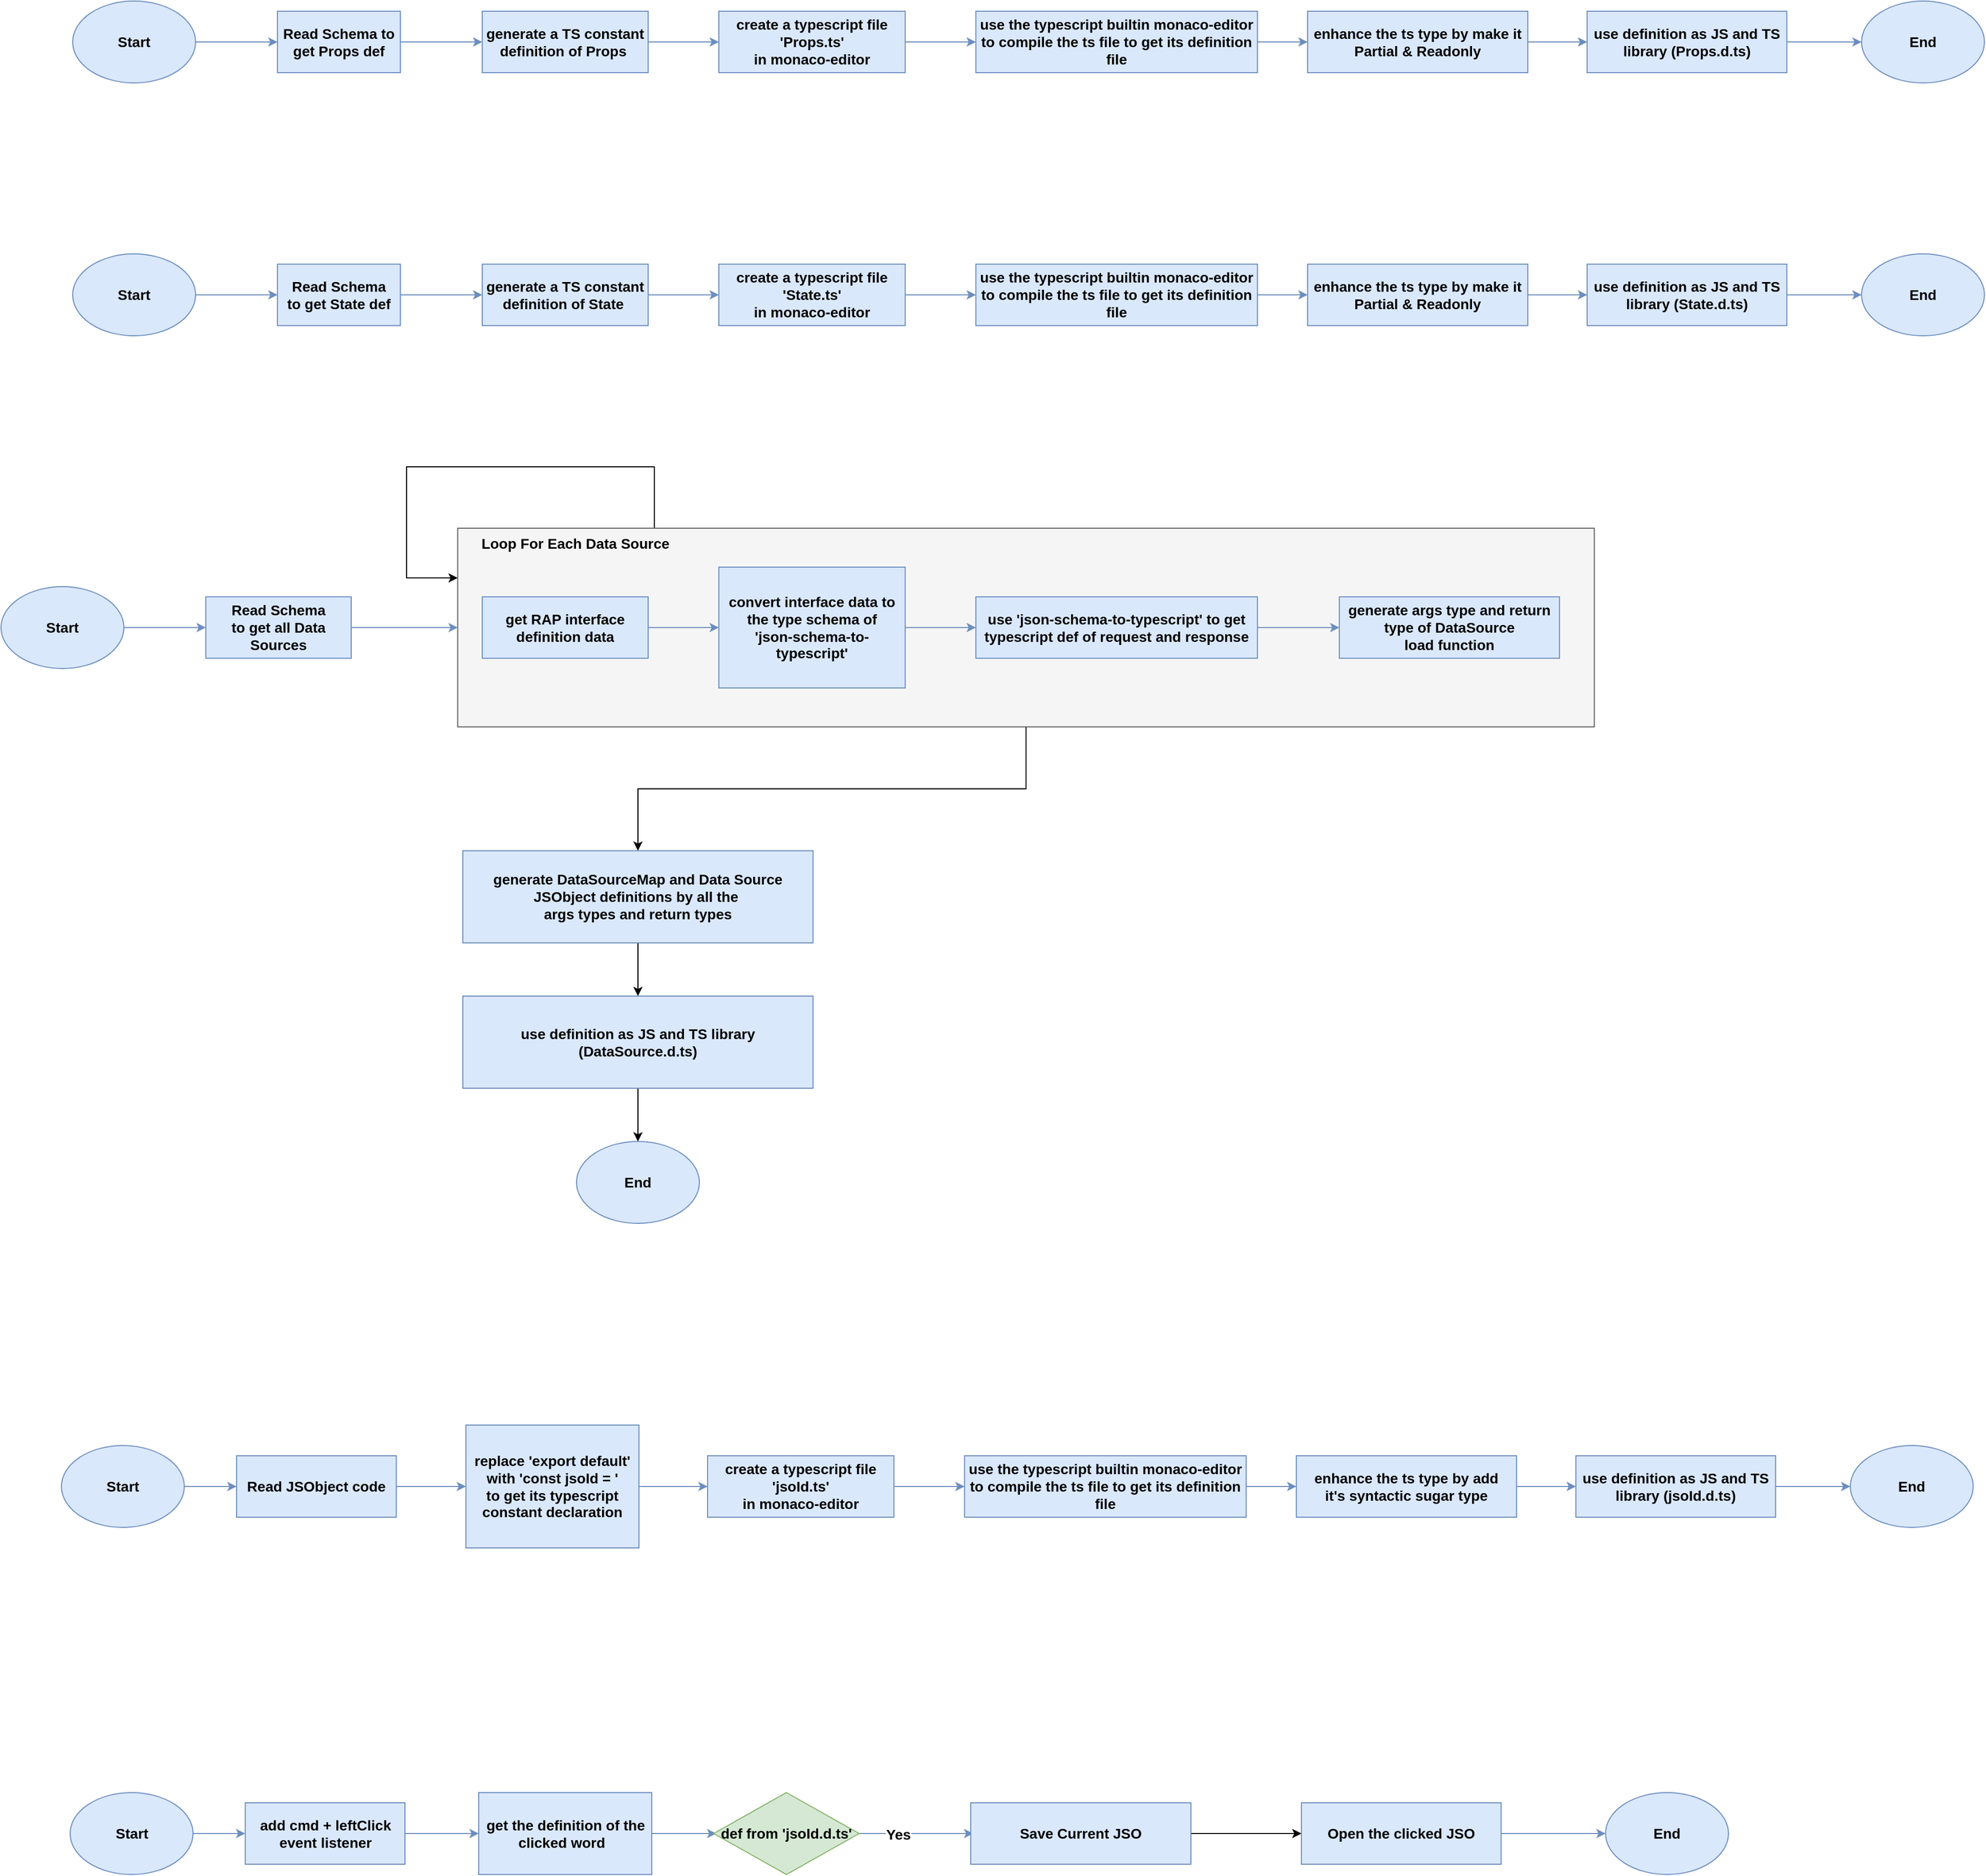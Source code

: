 <mxfile version="22.1.11" type="github">
  <diagram name="第 1 页" id="foYGR9R7QBZYM_IOSINY">
    <mxGraphModel dx="1660" dy="1055" grid="0" gridSize="10" guides="1" tooltips="1" connect="1" arrows="1" fold="1" page="0" pageScale="1" pageWidth="827" pageHeight="1169" math="0" shadow="0">
      <root>
        <mxCell id="0" />
        <mxCell id="1" parent="0" />
        <mxCell id="4FnhvvI2vXlfCGd2GcOM-49" style="edgeStyle=orthogonalEdgeStyle;rounded=0;orthogonalLoop=1;jettySize=auto;html=1;entryX=0;entryY=0.25;entryDx=0;entryDy=0;" edge="1" parent="1" source="4FnhvvI2vXlfCGd2GcOM-47" target="4FnhvvI2vXlfCGd2GcOM-47">
          <mxGeometry relative="1" as="geometry">
            <mxPoint x="1562" y="802" as="targetPoint" />
            <Array as="points">
              <mxPoint x="1069" y="744" />
              <mxPoint x="827" y="744" />
              <mxPoint x="827" y="853" />
            </Array>
          </mxGeometry>
        </mxCell>
        <mxCell id="4FnhvvI2vXlfCGd2GcOM-55" style="edgeStyle=orthogonalEdgeStyle;rounded=0;orthogonalLoop=1;jettySize=auto;html=1;" edge="1" parent="1" source="4FnhvvI2vXlfCGd2GcOM-47" target="4FnhvvI2vXlfCGd2GcOM-46">
          <mxGeometry relative="1" as="geometry" />
        </mxCell>
        <mxCell id="4FnhvvI2vXlfCGd2GcOM-47" value="" style="rounded=0;whiteSpace=wrap;html=1;fillColor=#f5f5f5;fontColor=#333333;strokeColor=#666666;" vertex="1" parent="1">
          <mxGeometry x="877" y="804" width="1110" height="194" as="geometry" />
        </mxCell>
        <mxCell id="4FnhvvI2vXlfCGd2GcOM-3" value="" style="edgeStyle=orthogonalEdgeStyle;rounded=0;orthogonalLoop=1;jettySize=auto;html=1;fontSize=14;fillColor=#dae8fc;strokeColor=#6c8ebf;fontStyle=1" edge="1" parent="1" source="4FnhvvI2vXlfCGd2GcOM-1" target="4FnhvvI2vXlfCGd2GcOM-2">
          <mxGeometry relative="1" as="geometry" />
        </mxCell>
        <mxCell id="4FnhvvI2vXlfCGd2GcOM-1" value="Start" style="ellipse;whiteSpace=wrap;html=1;fontSize=14;fillColor=#dae8fc;strokeColor=#6c8ebf;fontStyle=1" vertex="1" parent="1">
          <mxGeometry x="501" y="289" width="120" height="80" as="geometry" />
        </mxCell>
        <mxCell id="4FnhvvI2vXlfCGd2GcOM-5" value="" style="edgeStyle=orthogonalEdgeStyle;rounded=0;orthogonalLoop=1;jettySize=auto;html=1;fontSize=14;fillColor=#dae8fc;strokeColor=#6c8ebf;fontStyle=1" edge="1" parent="1" source="4FnhvvI2vXlfCGd2GcOM-2" target="4FnhvvI2vXlfCGd2GcOM-4">
          <mxGeometry relative="1" as="geometry" />
        </mxCell>
        <mxCell id="4FnhvvI2vXlfCGd2GcOM-2" value="Read Schema to get Props def" style="whiteSpace=wrap;html=1;fontSize=14;fillColor=#dae8fc;strokeColor=#6c8ebf;fontStyle=1" vertex="1" parent="1">
          <mxGeometry x="701" y="299" width="120" height="60" as="geometry" />
        </mxCell>
        <mxCell id="4FnhvvI2vXlfCGd2GcOM-10" style="edgeStyle=orthogonalEdgeStyle;rounded=0;orthogonalLoop=1;jettySize=auto;html=1;fontSize=14;fillColor=#dae8fc;strokeColor=#6c8ebf;fontStyle=1" edge="1" parent="1" source="4FnhvvI2vXlfCGd2GcOM-4" target="4FnhvvI2vXlfCGd2GcOM-9">
          <mxGeometry relative="1" as="geometry" />
        </mxCell>
        <mxCell id="4FnhvvI2vXlfCGd2GcOM-4" value="generate a TS constant definition of Props&amp;nbsp;" style="whiteSpace=wrap;html=1;fontSize=14;fillColor=#dae8fc;strokeColor=#6c8ebf;fontStyle=1" vertex="1" parent="1">
          <mxGeometry x="901" y="299" width="162" height="60" as="geometry" />
        </mxCell>
        <mxCell id="4FnhvvI2vXlfCGd2GcOM-13" value="" style="edgeStyle=orthogonalEdgeStyle;rounded=0;orthogonalLoop=1;jettySize=auto;html=1;fontSize=14;fillColor=#dae8fc;strokeColor=#6c8ebf;fontStyle=1" edge="1" parent="1" source="4FnhvvI2vXlfCGd2GcOM-6" target="4FnhvvI2vXlfCGd2GcOM-12">
          <mxGeometry relative="1" as="geometry" />
        </mxCell>
        <mxCell id="4FnhvvI2vXlfCGd2GcOM-6" value="use the typescript builtin monaco-editor to compile the ts file to get its definition file" style="whiteSpace=wrap;html=1;fontSize=14;fillColor=#dae8fc;strokeColor=#6c8ebf;fontStyle=1" vertex="1" parent="1">
          <mxGeometry x="1383" y="299" width="275" height="60" as="geometry" />
        </mxCell>
        <mxCell id="4FnhvvI2vXlfCGd2GcOM-11" style="edgeStyle=orthogonalEdgeStyle;rounded=0;orthogonalLoop=1;jettySize=auto;html=1;fontSize=14;fillColor=#dae8fc;strokeColor=#6c8ebf;fontStyle=1" edge="1" parent="1" source="4FnhvvI2vXlfCGd2GcOM-9" target="4FnhvvI2vXlfCGd2GcOM-6">
          <mxGeometry relative="1" as="geometry" />
        </mxCell>
        <mxCell id="4FnhvvI2vXlfCGd2GcOM-9" value="create a typescript file&lt;br&gt;&#39;Props.ts&#39;&lt;br&gt;in monaco-editor" style="whiteSpace=wrap;html=1;fontSize=14;fillColor=#dae8fc;strokeColor=#6c8ebf;fontStyle=1" vertex="1" parent="1">
          <mxGeometry x="1132" y="299" width="182" height="60" as="geometry" />
        </mxCell>
        <mxCell id="4FnhvvI2vXlfCGd2GcOM-15" value="" style="edgeStyle=orthogonalEdgeStyle;rounded=0;orthogonalLoop=1;jettySize=auto;html=1;fontSize=14;fillColor=#dae8fc;strokeColor=#6c8ebf;fontStyle=1" edge="1" parent="1" source="4FnhvvI2vXlfCGd2GcOM-12" target="4FnhvvI2vXlfCGd2GcOM-14">
          <mxGeometry relative="1" as="geometry" />
        </mxCell>
        <mxCell id="4FnhvvI2vXlfCGd2GcOM-12" value="enhance the ts type by make it Partial &amp;amp; Readonly" style="whiteSpace=wrap;html=1;fontSize=14;fillColor=#dae8fc;strokeColor=#6c8ebf;fontStyle=1" vertex="1" parent="1">
          <mxGeometry x="1707" y="299" width="215" height="60" as="geometry" />
        </mxCell>
        <mxCell id="4FnhvvI2vXlfCGd2GcOM-17" style="edgeStyle=orthogonalEdgeStyle;rounded=0;orthogonalLoop=1;jettySize=auto;html=1;fontSize=14;fillColor=#dae8fc;strokeColor=#6c8ebf;fontStyle=1" edge="1" parent="1" source="4FnhvvI2vXlfCGd2GcOM-14" target="4FnhvvI2vXlfCGd2GcOM-16">
          <mxGeometry relative="1" as="geometry" />
        </mxCell>
        <mxCell id="4FnhvvI2vXlfCGd2GcOM-14" value="use definition as JS and TS library (Props.d.ts)" style="whiteSpace=wrap;html=1;fontSize=14;fillColor=#dae8fc;strokeColor=#6c8ebf;fontStyle=1" vertex="1" parent="1">
          <mxGeometry x="1980" y="299" width="195" height="60" as="geometry" />
        </mxCell>
        <mxCell id="4FnhvvI2vXlfCGd2GcOM-16" value="End" style="ellipse;whiteSpace=wrap;html=1;fontSize=14;fillColor=#dae8fc;strokeColor=#6c8ebf;fontStyle=1" vertex="1" parent="1">
          <mxGeometry x="2248" y="289" width="120" height="80" as="geometry" />
        </mxCell>
        <mxCell id="4FnhvvI2vXlfCGd2GcOM-18" value="" style="edgeStyle=orthogonalEdgeStyle;rounded=0;orthogonalLoop=1;jettySize=auto;html=1;fontSize=14;fillColor=#dae8fc;strokeColor=#6c8ebf;fontStyle=1" edge="1" parent="1" source="4FnhvvI2vXlfCGd2GcOM-19" target="4FnhvvI2vXlfCGd2GcOM-21">
          <mxGeometry relative="1" as="geometry" />
        </mxCell>
        <mxCell id="4FnhvvI2vXlfCGd2GcOM-19" value="Start" style="ellipse;whiteSpace=wrap;html=1;fontSize=14;fillColor=#dae8fc;strokeColor=#6c8ebf;fontStyle=1" vertex="1" parent="1">
          <mxGeometry x="501" y="536" width="120" height="80" as="geometry" />
        </mxCell>
        <mxCell id="4FnhvvI2vXlfCGd2GcOM-20" value="" style="edgeStyle=orthogonalEdgeStyle;rounded=0;orthogonalLoop=1;jettySize=auto;html=1;fontSize=14;fillColor=#dae8fc;strokeColor=#6c8ebf;fontStyle=1" edge="1" parent="1" source="4FnhvvI2vXlfCGd2GcOM-21" target="4FnhvvI2vXlfCGd2GcOM-23">
          <mxGeometry relative="1" as="geometry" />
        </mxCell>
        <mxCell id="4FnhvvI2vXlfCGd2GcOM-21" value="Read Schema&lt;br&gt;to get State def" style="whiteSpace=wrap;html=1;fontSize=14;fillColor=#dae8fc;strokeColor=#6c8ebf;fontStyle=1" vertex="1" parent="1">
          <mxGeometry x="701" y="546" width="120" height="60" as="geometry" />
        </mxCell>
        <mxCell id="4FnhvvI2vXlfCGd2GcOM-22" style="edgeStyle=orthogonalEdgeStyle;rounded=0;orthogonalLoop=1;jettySize=auto;html=1;fontSize=14;fillColor=#dae8fc;strokeColor=#6c8ebf;fontStyle=1" edge="1" parent="1" source="4FnhvvI2vXlfCGd2GcOM-23" target="4FnhvvI2vXlfCGd2GcOM-27">
          <mxGeometry relative="1" as="geometry" />
        </mxCell>
        <mxCell id="4FnhvvI2vXlfCGd2GcOM-23" value="generate a TS constant definition of State&amp;nbsp;" style="whiteSpace=wrap;html=1;fontSize=14;fillColor=#dae8fc;strokeColor=#6c8ebf;fontStyle=1" vertex="1" parent="1">
          <mxGeometry x="901" y="546" width="162" height="60" as="geometry" />
        </mxCell>
        <mxCell id="4FnhvvI2vXlfCGd2GcOM-24" value="" style="edgeStyle=orthogonalEdgeStyle;rounded=0;orthogonalLoop=1;jettySize=auto;html=1;fontSize=14;fillColor=#dae8fc;strokeColor=#6c8ebf;fontStyle=1" edge="1" parent="1" source="4FnhvvI2vXlfCGd2GcOM-25" target="4FnhvvI2vXlfCGd2GcOM-29">
          <mxGeometry relative="1" as="geometry" />
        </mxCell>
        <mxCell id="4FnhvvI2vXlfCGd2GcOM-25" value="use the typescript builtin monaco-editor to compile the ts file to get its definition file" style="whiteSpace=wrap;html=1;fontSize=14;fillColor=#dae8fc;strokeColor=#6c8ebf;fontStyle=1" vertex="1" parent="1">
          <mxGeometry x="1383" y="546" width="275" height="60" as="geometry" />
        </mxCell>
        <mxCell id="4FnhvvI2vXlfCGd2GcOM-26" style="edgeStyle=orthogonalEdgeStyle;rounded=0;orthogonalLoop=1;jettySize=auto;html=1;fontSize=14;fillColor=#dae8fc;strokeColor=#6c8ebf;fontStyle=1" edge="1" parent="1" source="4FnhvvI2vXlfCGd2GcOM-27" target="4FnhvvI2vXlfCGd2GcOM-25">
          <mxGeometry relative="1" as="geometry" />
        </mxCell>
        <mxCell id="4FnhvvI2vXlfCGd2GcOM-27" value="create a typescript file&lt;br&gt;&#39;State.ts&#39;&lt;br&gt;in monaco-editor" style="whiteSpace=wrap;html=1;fontSize=14;fillColor=#dae8fc;strokeColor=#6c8ebf;fontStyle=1" vertex="1" parent="1">
          <mxGeometry x="1132" y="546" width="182" height="60" as="geometry" />
        </mxCell>
        <mxCell id="4FnhvvI2vXlfCGd2GcOM-28" value="" style="edgeStyle=orthogonalEdgeStyle;rounded=0;orthogonalLoop=1;jettySize=auto;html=1;fontSize=14;fillColor=#dae8fc;strokeColor=#6c8ebf;fontStyle=1" edge="1" parent="1" source="4FnhvvI2vXlfCGd2GcOM-29" target="4FnhvvI2vXlfCGd2GcOM-31">
          <mxGeometry relative="1" as="geometry" />
        </mxCell>
        <mxCell id="4FnhvvI2vXlfCGd2GcOM-29" value="enhance the ts type by make it Partial &amp;amp; Readonly" style="whiteSpace=wrap;html=1;fontSize=14;fillColor=#dae8fc;strokeColor=#6c8ebf;fontStyle=1" vertex="1" parent="1">
          <mxGeometry x="1707" y="546" width="215" height="60" as="geometry" />
        </mxCell>
        <mxCell id="4FnhvvI2vXlfCGd2GcOM-30" style="edgeStyle=orthogonalEdgeStyle;rounded=0;orthogonalLoop=1;jettySize=auto;html=1;fontSize=14;fillColor=#dae8fc;strokeColor=#6c8ebf;fontStyle=1" edge="1" parent="1" source="4FnhvvI2vXlfCGd2GcOM-31" target="4FnhvvI2vXlfCGd2GcOM-32">
          <mxGeometry relative="1" as="geometry" />
        </mxCell>
        <mxCell id="4FnhvvI2vXlfCGd2GcOM-31" value="use definition as JS and TS library (State.d.ts)" style="whiteSpace=wrap;html=1;fontSize=14;fillColor=#dae8fc;strokeColor=#6c8ebf;fontStyle=1" vertex="1" parent="1">
          <mxGeometry x="1980" y="546" width="195" height="60" as="geometry" />
        </mxCell>
        <mxCell id="4FnhvvI2vXlfCGd2GcOM-32" value="End" style="ellipse;whiteSpace=wrap;html=1;fontSize=14;fillColor=#dae8fc;strokeColor=#6c8ebf;fontStyle=1" vertex="1" parent="1">
          <mxGeometry x="2248" y="536" width="120" height="80" as="geometry" />
        </mxCell>
        <mxCell id="4FnhvvI2vXlfCGd2GcOM-33" value="" style="edgeStyle=orthogonalEdgeStyle;rounded=0;orthogonalLoop=1;jettySize=auto;html=1;fontSize=14;fillColor=#dae8fc;strokeColor=#6c8ebf;fontStyle=1" edge="1" parent="1" source="4FnhvvI2vXlfCGd2GcOM-34" target="4FnhvvI2vXlfCGd2GcOM-36">
          <mxGeometry relative="1" as="geometry" />
        </mxCell>
        <mxCell id="4FnhvvI2vXlfCGd2GcOM-34" value="Start" style="ellipse;whiteSpace=wrap;html=1;fontSize=14;fillColor=#dae8fc;strokeColor=#6c8ebf;fontStyle=1" vertex="1" parent="1">
          <mxGeometry x="431" y="861" width="120" height="80" as="geometry" />
        </mxCell>
        <mxCell id="4FnhvvI2vXlfCGd2GcOM-35" value="" style="edgeStyle=orthogonalEdgeStyle;rounded=0;orthogonalLoop=1;jettySize=auto;html=1;fontSize=14;fillColor=#dae8fc;strokeColor=#6c8ebf;fontStyle=1;entryX=0;entryY=0.5;entryDx=0;entryDy=0;" edge="1" parent="1" source="4FnhvvI2vXlfCGd2GcOM-36" target="4FnhvvI2vXlfCGd2GcOM-47">
          <mxGeometry relative="1" as="geometry">
            <mxPoint x="867" y="903" as="targetPoint" />
          </mxGeometry>
        </mxCell>
        <mxCell id="4FnhvvI2vXlfCGd2GcOM-36" value="Read Schema&lt;br&gt;to get all Data Sources" style="whiteSpace=wrap;html=1;fontSize=14;fillColor=#dae8fc;strokeColor=#6c8ebf;fontStyle=1" vertex="1" parent="1">
          <mxGeometry x="631" y="871" width="142" height="60" as="geometry" />
        </mxCell>
        <mxCell id="4FnhvvI2vXlfCGd2GcOM-37" style="edgeStyle=orthogonalEdgeStyle;rounded=0;orthogonalLoop=1;jettySize=auto;html=1;fontSize=14;fillColor=#dae8fc;strokeColor=#6c8ebf;fontStyle=1" edge="1" parent="1" source="4FnhvvI2vXlfCGd2GcOM-38" target="4FnhvvI2vXlfCGd2GcOM-42">
          <mxGeometry relative="1" as="geometry" />
        </mxCell>
        <mxCell id="4FnhvvI2vXlfCGd2GcOM-38" value="get RAP interface definition data" style="whiteSpace=wrap;html=1;fontSize=14;fillColor=#dae8fc;strokeColor=#6c8ebf;fontStyle=1" vertex="1" parent="1">
          <mxGeometry x="901" y="871" width="162" height="60" as="geometry" />
        </mxCell>
        <mxCell id="4FnhvvI2vXlfCGd2GcOM-39" value="" style="edgeStyle=orthogonalEdgeStyle;rounded=0;orthogonalLoop=1;jettySize=auto;html=1;fontSize=14;fillColor=#dae8fc;strokeColor=#6c8ebf;fontStyle=1" edge="1" parent="1" source="4FnhvvI2vXlfCGd2GcOM-40" target="4FnhvvI2vXlfCGd2GcOM-44">
          <mxGeometry relative="1" as="geometry" />
        </mxCell>
        <mxCell id="4FnhvvI2vXlfCGd2GcOM-40" value="use &#39;json-schema-to-typescript&#39; to get typescript def of request and response" style="whiteSpace=wrap;html=1;fontSize=14;fillColor=#dae8fc;strokeColor=#6c8ebf;fontStyle=1" vertex="1" parent="1">
          <mxGeometry x="1383" y="871" width="275" height="60" as="geometry" />
        </mxCell>
        <mxCell id="4FnhvvI2vXlfCGd2GcOM-41" style="edgeStyle=orthogonalEdgeStyle;rounded=0;orthogonalLoop=1;jettySize=auto;html=1;fontSize=14;fillColor=#dae8fc;strokeColor=#6c8ebf;fontStyle=1" edge="1" parent="1" source="4FnhvvI2vXlfCGd2GcOM-42" target="4FnhvvI2vXlfCGd2GcOM-40">
          <mxGeometry relative="1" as="geometry" />
        </mxCell>
        <mxCell id="4FnhvvI2vXlfCGd2GcOM-42" value="convert interface data to the type schema of &lt;br&gt;&#39;json-schema-to-typescript&#39;" style="whiteSpace=wrap;html=1;fontSize=14;fillColor=#dae8fc;strokeColor=#6c8ebf;fontStyle=1" vertex="1" parent="1">
          <mxGeometry x="1132" y="842" width="182" height="118" as="geometry" />
        </mxCell>
        <mxCell id="4FnhvvI2vXlfCGd2GcOM-44" value="generate args type and return type of DataSource &lt;br&gt;load function" style="whiteSpace=wrap;html=1;fontSize=14;fillColor=#dae8fc;strokeColor=#6c8ebf;fontStyle=1" vertex="1" parent="1">
          <mxGeometry x="1738" y="871" width="215" height="60" as="geometry" />
        </mxCell>
        <mxCell id="4FnhvvI2vXlfCGd2GcOM-51" value="" style="edgeStyle=orthogonalEdgeStyle;rounded=0;orthogonalLoop=1;jettySize=auto;html=1;" edge="1" parent="1" source="4FnhvvI2vXlfCGd2GcOM-46" target="4FnhvvI2vXlfCGd2GcOM-50">
          <mxGeometry relative="1" as="geometry" />
        </mxCell>
        <mxCell id="4FnhvvI2vXlfCGd2GcOM-46" value="generate DataSourceMap and Data Source JSObject definitions by all the&amp;nbsp; &lt;br&gt;args types and return types" style="whiteSpace=wrap;html=1;fontSize=14;fillColor=#dae8fc;strokeColor=#6c8ebf;fontStyle=1" vertex="1" parent="1">
          <mxGeometry x="882" y="1119" width="342" height="90" as="geometry" />
        </mxCell>
        <mxCell id="4FnhvvI2vXlfCGd2GcOM-48" value="&lt;font style=&quot;font-size: 14px;&quot;&gt;&lt;b&gt;Loop For Each Data Source&lt;/b&gt;&lt;/font&gt;" style="text;strokeColor=none;align=center;fillColor=none;html=1;verticalAlign=middle;whiteSpace=wrap;rounded=0;" vertex="1" parent="1">
          <mxGeometry x="877" y="804" width="230" height="30" as="geometry" />
        </mxCell>
        <mxCell id="4FnhvvI2vXlfCGd2GcOM-54" style="edgeStyle=orthogonalEdgeStyle;rounded=0;orthogonalLoop=1;jettySize=auto;html=1;" edge="1" parent="1" source="4FnhvvI2vXlfCGd2GcOM-50" target="4FnhvvI2vXlfCGd2GcOM-53">
          <mxGeometry relative="1" as="geometry" />
        </mxCell>
        <mxCell id="4FnhvvI2vXlfCGd2GcOM-50" value="use definition as JS and TS library (DataSource.d.ts)" style="whiteSpace=wrap;html=1;fontSize=14;fillColor=#dae8fc;strokeColor=#6c8ebf;fontStyle=1" vertex="1" parent="1">
          <mxGeometry x="882" y="1261" width="342" height="90" as="geometry" />
        </mxCell>
        <mxCell id="4FnhvvI2vXlfCGd2GcOM-53" value="End" style="ellipse;whiteSpace=wrap;html=1;fontSize=14;fillColor=#dae8fc;strokeColor=#6c8ebf;fontStyle=1" vertex="1" parent="1">
          <mxGeometry x="993" y="1403" width="120" height="80" as="geometry" />
        </mxCell>
        <mxCell id="4FnhvvI2vXlfCGd2GcOM-57" value="" style="edgeStyle=orthogonalEdgeStyle;rounded=0;orthogonalLoop=1;jettySize=auto;html=1;fontSize=14;fillColor=#dae8fc;strokeColor=#6c8ebf;fontStyle=1" edge="1" parent="1" source="4FnhvvI2vXlfCGd2GcOM-58" target="4FnhvvI2vXlfCGd2GcOM-60">
          <mxGeometry relative="1" as="geometry" />
        </mxCell>
        <mxCell id="4FnhvvI2vXlfCGd2GcOM-58" value="Start" style="ellipse;whiteSpace=wrap;html=1;fontSize=14;fillColor=#dae8fc;strokeColor=#6c8ebf;fontStyle=1" vertex="1" parent="1">
          <mxGeometry x="490" y="1700" width="120" height="80" as="geometry" />
        </mxCell>
        <mxCell id="4FnhvvI2vXlfCGd2GcOM-59" value="" style="edgeStyle=orthogonalEdgeStyle;rounded=0;orthogonalLoop=1;jettySize=auto;html=1;fontSize=14;fillColor=#dae8fc;strokeColor=#6c8ebf;fontStyle=1" edge="1" parent="1" source="4FnhvvI2vXlfCGd2GcOM-60" target="4FnhvvI2vXlfCGd2GcOM-62">
          <mxGeometry relative="1" as="geometry" />
        </mxCell>
        <mxCell id="4FnhvvI2vXlfCGd2GcOM-60" value="Read JSObject code" style="whiteSpace=wrap;html=1;fontSize=14;fillColor=#dae8fc;strokeColor=#6c8ebf;fontStyle=1" vertex="1" parent="1">
          <mxGeometry x="661" y="1710" width="156" height="60" as="geometry" />
        </mxCell>
        <mxCell id="4FnhvvI2vXlfCGd2GcOM-61" style="edgeStyle=orthogonalEdgeStyle;rounded=0;orthogonalLoop=1;jettySize=auto;html=1;fontSize=14;fillColor=#dae8fc;strokeColor=#6c8ebf;fontStyle=1" edge="1" parent="1" source="4FnhvvI2vXlfCGd2GcOM-62" target="4FnhvvI2vXlfCGd2GcOM-66">
          <mxGeometry relative="1" as="geometry" />
        </mxCell>
        <mxCell id="4FnhvvI2vXlfCGd2GcOM-62" value="replace &#39;export default&#39; with &#39;const jsoId = &#39;&lt;br&gt;to get its typescript constant declaration" style="whiteSpace=wrap;html=1;fontSize=14;fillColor=#dae8fc;strokeColor=#6c8ebf;fontStyle=1" vertex="1" parent="1">
          <mxGeometry x="885" y="1680" width="169" height="120" as="geometry" />
        </mxCell>
        <mxCell id="4FnhvvI2vXlfCGd2GcOM-63" value="" style="edgeStyle=orthogonalEdgeStyle;rounded=0;orthogonalLoop=1;jettySize=auto;html=1;fontSize=14;fillColor=#dae8fc;strokeColor=#6c8ebf;fontStyle=1" edge="1" parent="1" source="4FnhvvI2vXlfCGd2GcOM-64" target="4FnhvvI2vXlfCGd2GcOM-68">
          <mxGeometry relative="1" as="geometry" />
        </mxCell>
        <mxCell id="4FnhvvI2vXlfCGd2GcOM-64" value="use the typescript builtin monaco-editor to compile the ts file to get its definition file" style="whiteSpace=wrap;html=1;fontSize=14;fillColor=#dae8fc;strokeColor=#6c8ebf;fontStyle=1" vertex="1" parent="1">
          <mxGeometry x="1372" y="1710" width="275" height="60" as="geometry" />
        </mxCell>
        <mxCell id="4FnhvvI2vXlfCGd2GcOM-65" style="edgeStyle=orthogonalEdgeStyle;rounded=0;orthogonalLoop=1;jettySize=auto;html=1;fontSize=14;fillColor=#dae8fc;strokeColor=#6c8ebf;fontStyle=1" edge="1" parent="1" source="4FnhvvI2vXlfCGd2GcOM-66" target="4FnhvvI2vXlfCGd2GcOM-64">
          <mxGeometry relative="1" as="geometry" />
        </mxCell>
        <mxCell id="4FnhvvI2vXlfCGd2GcOM-66" value="create a typescript file&lt;br&gt;&#39;jsoId.ts&#39;&lt;br&gt;in monaco-editor" style="whiteSpace=wrap;html=1;fontSize=14;fillColor=#dae8fc;strokeColor=#6c8ebf;fontStyle=1" vertex="1" parent="1">
          <mxGeometry x="1121" y="1710" width="182" height="60" as="geometry" />
        </mxCell>
        <mxCell id="4FnhvvI2vXlfCGd2GcOM-67" value="" style="edgeStyle=orthogonalEdgeStyle;rounded=0;orthogonalLoop=1;jettySize=auto;html=1;fontSize=14;fillColor=#dae8fc;strokeColor=#6c8ebf;fontStyle=1" edge="1" parent="1" source="4FnhvvI2vXlfCGd2GcOM-68" target="4FnhvvI2vXlfCGd2GcOM-70">
          <mxGeometry relative="1" as="geometry" />
        </mxCell>
        <mxCell id="4FnhvvI2vXlfCGd2GcOM-68" value="enhance the ts type by add it&#39;s&amp;nbsp;syntactic sugar type" style="whiteSpace=wrap;html=1;fontSize=14;fillColor=#dae8fc;strokeColor=#6c8ebf;fontStyle=1" vertex="1" parent="1">
          <mxGeometry x="1696" y="1710" width="215" height="60" as="geometry" />
        </mxCell>
        <mxCell id="4FnhvvI2vXlfCGd2GcOM-69" style="edgeStyle=orthogonalEdgeStyle;rounded=0;orthogonalLoop=1;jettySize=auto;html=1;fontSize=14;fillColor=#dae8fc;strokeColor=#6c8ebf;fontStyle=1" edge="1" parent="1" source="4FnhvvI2vXlfCGd2GcOM-70" target="4FnhvvI2vXlfCGd2GcOM-71">
          <mxGeometry relative="1" as="geometry" />
        </mxCell>
        <mxCell id="4FnhvvI2vXlfCGd2GcOM-70" value="use definition as JS and TS library (jsoId.d.ts)" style="whiteSpace=wrap;html=1;fontSize=14;fillColor=#dae8fc;strokeColor=#6c8ebf;fontStyle=1" vertex="1" parent="1">
          <mxGeometry x="1969" y="1710" width="195" height="60" as="geometry" />
        </mxCell>
        <mxCell id="4FnhvvI2vXlfCGd2GcOM-71" value="End" style="ellipse;whiteSpace=wrap;html=1;fontSize=14;fillColor=#dae8fc;strokeColor=#6c8ebf;fontStyle=1" vertex="1" parent="1">
          <mxGeometry x="2237" y="1700" width="120" height="80" as="geometry" />
        </mxCell>
        <mxCell id="4FnhvvI2vXlfCGd2GcOM-72" value="" style="edgeStyle=orthogonalEdgeStyle;rounded=0;orthogonalLoop=1;jettySize=auto;html=1;fontSize=14;fillColor=#dae8fc;strokeColor=#6c8ebf;fontStyle=1" edge="1" parent="1" source="4FnhvvI2vXlfCGd2GcOM-73" target="4FnhvvI2vXlfCGd2GcOM-75">
          <mxGeometry relative="1" as="geometry" />
        </mxCell>
        <mxCell id="4FnhvvI2vXlfCGd2GcOM-73" value="Start" style="ellipse;whiteSpace=wrap;html=1;fontSize=14;fillColor=#dae8fc;strokeColor=#6c8ebf;fontStyle=1" vertex="1" parent="1">
          <mxGeometry x="498.5" y="2039" width="120" height="80" as="geometry" />
        </mxCell>
        <mxCell id="4FnhvvI2vXlfCGd2GcOM-74" value="" style="edgeStyle=orthogonalEdgeStyle;rounded=0;orthogonalLoop=1;jettySize=auto;html=1;fontSize=14;fillColor=#dae8fc;strokeColor=#6c8ebf;fontStyle=1" edge="1" parent="1" source="4FnhvvI2vXlfCGd2GcOM-75" target="4FnhvvI2vXlfCGd2GcOM-77">
          <mxGeometry relative="1" as="geometry" />
        </mxCell>
        <mxCell id="4FnhvvI2vXlfCGd2GcOM-75" value="add cmd + leftClick event listener" style="whiteSpace=wrap;html=1;fontSize=14;fillColor=#dae8fc;strokeColor=#6c8ebf;fontStyle=1" vertex="1" parent="1">
          <mxGeometry x="669.5" y="2049" width="156" height="60" as="geometry" />
        </mxCell>
        <mxCell id="4FnhvvI2vXlfCGd2GcOM-76" style="edgeStyle=orthogonalEdgeStyle;rounded=0;orthogonalLoop=1;jettySize=auto;html=1;fontSize=14;fillColor=#dae8fc;strokeColor=#6c8ebf;fontStyle=1" edge="1" parent="1" source="4FnhvvI2vXlfCGd2GcOM-77">
          <mxGeometry relative="1" as="geometry">
            <mxPoint x="1129.5" y="2079" as="targetPoint" />
          </mxGeometry>
        </mxCell>
        <mxCell id="4FnhvvI2vXlfCGd2GcOM-77" value="get the definition of the clicked word&amp;nbsp;&amp;nbsp;" style="whiteSpace=wrap;html=1;fontSize=14;fillColor=#dae8fc;strokeColor=#6c8ebf;fontStyle=1" vertex="1" parent="1">
          <mxGeometry x="897.5" y="2039" width="169" height="80" as="geometry" />
        </mxCell>
        <mxCell id="4FnhvvI2vXlfCGd2GcOM-80" style="edgeStyle=orthogonalEdgeStyle;rounded=0;orthogonalLoop=1;jettySize=auto;html=1;fontSize=14;fillColor=#dae8fc;strokeColor=#6c8ebf;fontStyle=1;exitX=1;exitY=0.5;exitDx=0;exitDy=0;" edge="1" parent="1" source="4FnhvvI2vXlfCGd2GcOM-87">
          <mxGeometry relative="1" as="geometry">
            <mxPoint x="1311.5" y="2079" as="sourcePoint" />
            <mxPoint x="1380.5" y="2079" as="targetPoint" />
          </mxGeometry>
        </mxCell>
        <mxCell id="4FnhvvI2vXlfCGd2GcOM-88" value="Yes" style="edgeLabel;html=1;align=center;verticalAlign=middle;resizable=0;points=[];fontSize=14;fontStyle=1" vertex="1" connectable="0" parent="4FnhvvI2vXlfCGd2GcOM-80">
          <mxGeometry x="-0.318" y="-1" relative="1" as="geometry">
            <mxPoint as="offset" />
          </mxGeometry>
        </mxCell>
        <mxCell id="4FnhvvI2vXlfCGd2GcOM-89" style="edgeStyle=orthogonalEdgeStyle;rounded=0;orthogonalLoop=1;jettySize=auto;html=1;" edge="1" parent="1" source="4FnhvvI2vXlfCGd2GcOM-83" target="4FnhvvI2vXlfCGd2GcOM-85">
          <mxGeometry relative="1" as="geometry" />
        </mxCell>
        <mxCell id="4FnhvvI2vXlfCGd2GcOM-83" value="Save Current JSO" style="whiteSpace=wrap;html=1;fontSize=14;fillColor=#dae8fc;strokeColor=#6c8ebf;fontStyle=1" vertex="1" parent="1">
          <mxGeometry x="1378" y="2049" width="215" height="60" as="geometry" />
        </mxCell>
        <mxCell id="4FnhvvI2vXlfCGd2GcOM-84" style="edgeStyle=orthogonalEdgeStyle;rounded=0;orthogonalLoop=1;jettySize=auto;html=1;fontSize=14;fillColor=#dae8fc;strokeColor=#6c8ebf;fontStyle=1" edge="1" parent="1" source="4FnhvvI2vXlfCGd2GcOM-85" target="4FnhvvI2vXlfCGd2GcOM-86">
          <mxGeometry relative="1" as="geometry" />
        </mxCell>
        <mxCell id="4FnhvvI2vXlfCGd2GcOM-85" value="Open the clicked JSO" style="whiteSpace=wrap;html=1;fontSize=14;fillColor=#dae8fc;strokeColor=#6c8ebf;fontStyle=1" vertex="1" parent="1">
          <mxGeometry x="1701" y="2049" width="195" height="60" as="geometry" />
        </mxCell>
        <mxCell id="4FnhvvI2vXlfCGd2GcOM-86" value="End" style="ellipse;whiteSpace=wrap;html=1;fontSize=14;fillColor=#dae8fc;strokeColor=#6c8ebf;fontStyle=1" vertex="1" parent="1">
          <mxGeometry x="1998" y="2039" width="120" height="80" as="geometry" />
        </mxCell>
        <mxCell id="4FnhvvI2vXlfCGd2GcOM-87" value="def from &#39;jsoId.d.ts&#39;" style="rhombus;whiteSpace=wrap;html=1;fillColor=#d5e8d4;strokeColor=#82b366;fontSize=14;fontStyle=1" vertex="1" parent="1">
          <mxGeometry x="1127" y="2039" width="142" height="80" as="geometry" />
        </mxCell>
      </root>
    </mxGraphModel>
  </diagram>
</mxfile>

